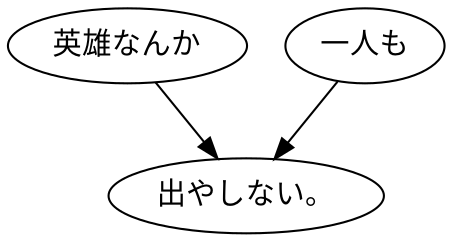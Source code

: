 digraph graph8843 {
	node0 [label="英雄なんか"];
	node1 [label="一人も"];
	node2 [label="出やしない。"];
	node0 -> node2;
	node1 -> node2;
}

